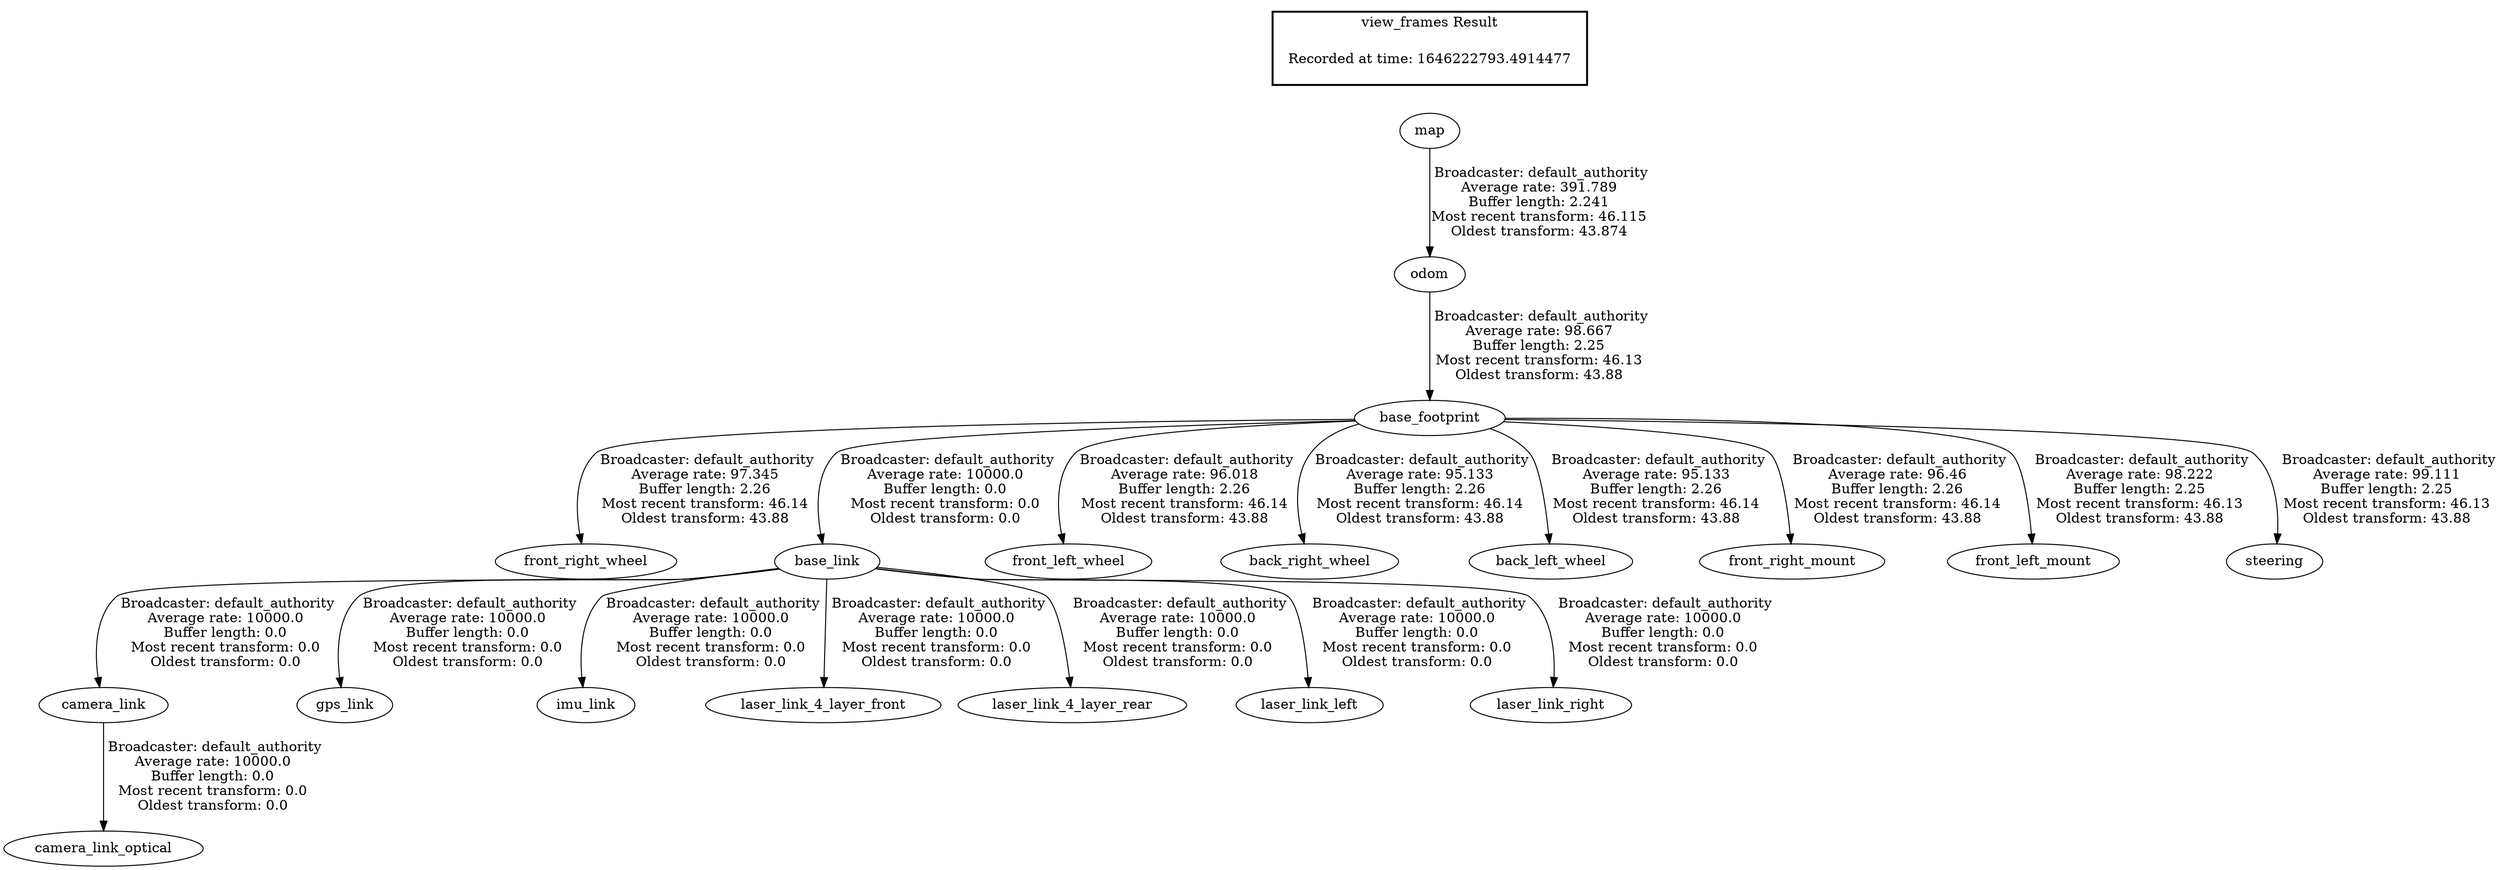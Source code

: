 digraph G {
"base_footprint" -> "front_right_wheel"[label=" Broadcaster: default_authority\nAverage rate: 97.345\nBuffer length: 2.26\nMost recent transform: 46.14\nOldest transform: 43.88\n"];
"odom" -> "base_footprint"[label=" Broadcaster: default_authority\nAverage rate: 98.667\nBuffer length: 2.25\nMost recent transform: 46.13\nOldest transform: 43.88\n"];
"base_footprint" -> "base_link"[label=" Broadcaster: default_authority\nAverage rate: 10000.0\nBuffer length: 0.0\nMost recent transform: 0.0\nOldest transform: 0.0\n"];
"base_link" -> "camera_link"[label=" Broadcaster: default_authority\nAverage rate: 10000.0\nBuffer length: 0.0\nMost recent transform: 0.0\nOldest transform: 0.0\n"];
"camera_link" -> "camera_link_optical"[label=" Broadcaster: default_authority\nAverage rate: 10000.0\nBuffer length: 0.0\nMost recent transform: 0.0\nOldest transform: 0.0\n"];
"base_link" -> "gps_link"[label=" Broadcaster: default_authority\nAverage rate: 10000.0\nBuffer length: 0.0\nMost recent transform: 0.0\nOldest transform: 0.0\n"];
"base_link" -> "imu_link"[label=" Broadcaster: default_authority\nAverage rate: 10000.0\nBuffer length: 0.0\nMost recent transform: 0.0\nOldest transform: 0.0\n"];
"base_link" -> "laser_link_4_layer_front"[label=" Broadcaster: default_authority\nAverage rate: 10000.0\nBuffer length: 0.0\nMost recent transform: 0.0\nOldest transform: 0.0\n"];
"base_link" -> "laser_link_4_layer_rear"[label=" Broadcaster: default_authority\nAverage rate: 10000.0\nBuffer length: 0.0\nMost recent transform: 0.0\nOldest transform: 0.0\n"];
"base_link" -> "laser_link_left"[label=" Broadcaster: default_authority\nAverage rate: 10000.0\nBuffer length: 0.0\nMost recent transform: 0.0\nOldest transform: 0.0\n"];
"base_link" -> "laser_link_right"[label=" Broadcaster: default_authority\nAverage rate: 10000.0\nBuffer length: 0.0\nMost recent transform: 0.0\nOldest transform: 0.0\n"];
"base_footprint" -> "front_left_wheel"[label=" Broadcaster: default_authority\nAverage rate: 96.018\nBuffer length: 2.26\nMost recent transform: 46.14\nOldest transform: 43.88\n"];
"base_footprint" -> "back_right_wheel"[label=" Broadcaster: default_authority\nAverage rate: 95.133\nBuffer length: 2.26\nMost recent transform: 46.14\nOldest transform: 43.88\n"];
"base_footprint" -> "back_left_wheel"[label=" Broadcaster: default_authority\nAverage rate: 95.133\nBuffer length: 2.26\nMost recent transform: 46.14\nOldest transform: 43.88\n"];
"base_footprint" -> "front_right_mount"[label=" Broadcaster: default_authority\nAverage rate: 96.46\nBuffer length: 2.26\nMost recent transform: 46.14\nOldest transform: 43.88\n"];
"base_footprint" -> "front_left_mount"[label=" Broadcaster: default_authority\nAverage rate: 98.222\nBuffer length: 2.25\nMost recent transform: 46.13\nOldest transform: 43.88\n"];
"base_footprint" -> "steering"[label=" Broadcaster: default_authority\nAverage rate: 99.111\nBuffer length: 2.25\nMost recent transform: 46.13\nOldest transform: 43.88\n"];
"map" -> "odom"[label=" Broadcaster: default_authority\nAverage rate: 391.789\nBuffer length: 2.241\nMost recent transform: 46.115\nOldest transform: 43.874\n"];
edge [style=invis];
 subgraph cluster_legend { style=bold; color=black; label ="view_frames Result";
"Recorded at time: 1646222793.4914477"[ shape=plaintext ] ;
}->"map";
}